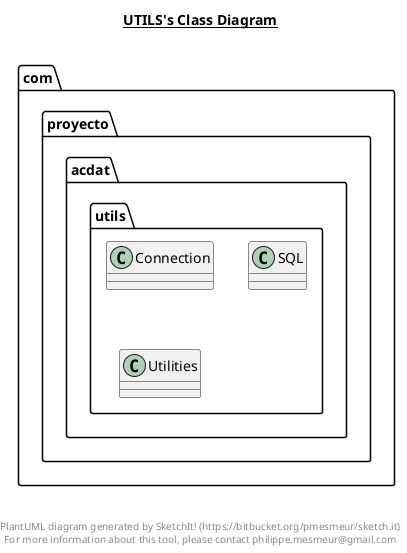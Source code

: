 @startuml

title __UTILS's Class Diagram__\n

  namespace com.proyecto.acdat {
    namespace utils {
      class com.proyecto.acdat.utils.Connection {
      }
    }
  }
  

  namespace com.proyecto.acdat {
    namespace utils {
      class com.proyecto.acdat.utils.SQL {
      }
    }
  }
  

  namespace com.proyecto.acdat {
    namespace utils {
      class com.proyecto.acdat.utils.Utilities {
      }
    }
  }
  



right footer


PlantUML diagram generated by SketchIt! (https://bitbucket.org/pmesmeur/sketch.it)
For more information about this tool, please contact philippe.mesmeur@gmail.com
endfooter

@enduml
